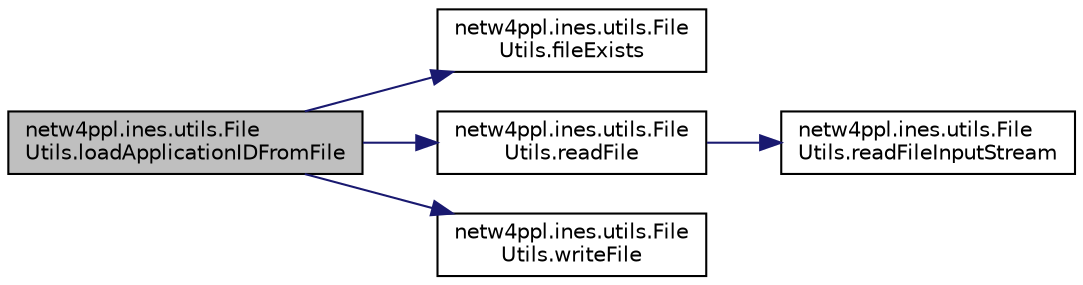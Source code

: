 digraph "netw4ppl.ines.utils.FileUtils.loadApplicationIDFromFile"
{
 // LATEX_PDF_SIZE
  edge [fontname="Helvetica",fontsize="10",labelfontname="Helvetica",labelfontsize="10"];
  node [fontname="Helvetica",fontsize="10",shape=record];
  rankdir="LR";
  Node1 [label="netw4ppl.ines.utils.File\lUtils.loadApplicationIDFromFile",height=0.2,width=0.4,color="black", fillcolor="grey75", style="filled", fontcolor="black",tooltip=" "];
  Node1 -> Node2 [color="midnightblue",fontsize="10",style="solid"];
  Node2 [label="netw4ppl.ines.utils.File\lUtils.fileExists",height=0.2,width=0.4,color="black", fillcolor="white", style="filled",URL="$classnetw4ppl_1_1ines_1_1utils_1_1_file_utils.html#a262f1abc93a4091cd104b4d953973ed0",tooltip=" "];
  Node1 -> Node3 [color="midnightblue",fontsize="10",style="solid"];
  Node3 [label="netw4ppl.ines.utils.File\lUtils.readFile",height=0.2,width=0.4,color="black", fillcolor="white", style="filled",URL="$classnetw4ppl_1_1ines_1_1utils_1_1_file_utils.html#a93166925da21ebeca0d21c662d9941a6",tooltip=" "];
  Node3 -> Node4 [color="midnightblue",fontsize="10",style="solid"];
  Node4 [label="netw4ppl.ines.utils.File\lUtils.readFileInputStream",height=0.2,width=0.4,color="black", fillcolor="white", style="filled",URL="$classnetw4ppl_1_1ines_1_1utils_1_1_file_utils.html#add9253223ad6b9a10af3709933569740",tooltip=" "];
  Node1 -> Node5 [color="midnightblue",fontsize="10",style="solid"];
  Node5 [label="netw4ppl.ines.utils.File\lUtils.writeFile",height=0.2,width=0.4,color="black", fillcolor="white", style="filled",URL="$classnetw4ppl_1_1ines_1_1utils_1_1_file_utils.html#a1f0aa37b0535d343b6591851cf1c0a56",tooltip=" "];
}

